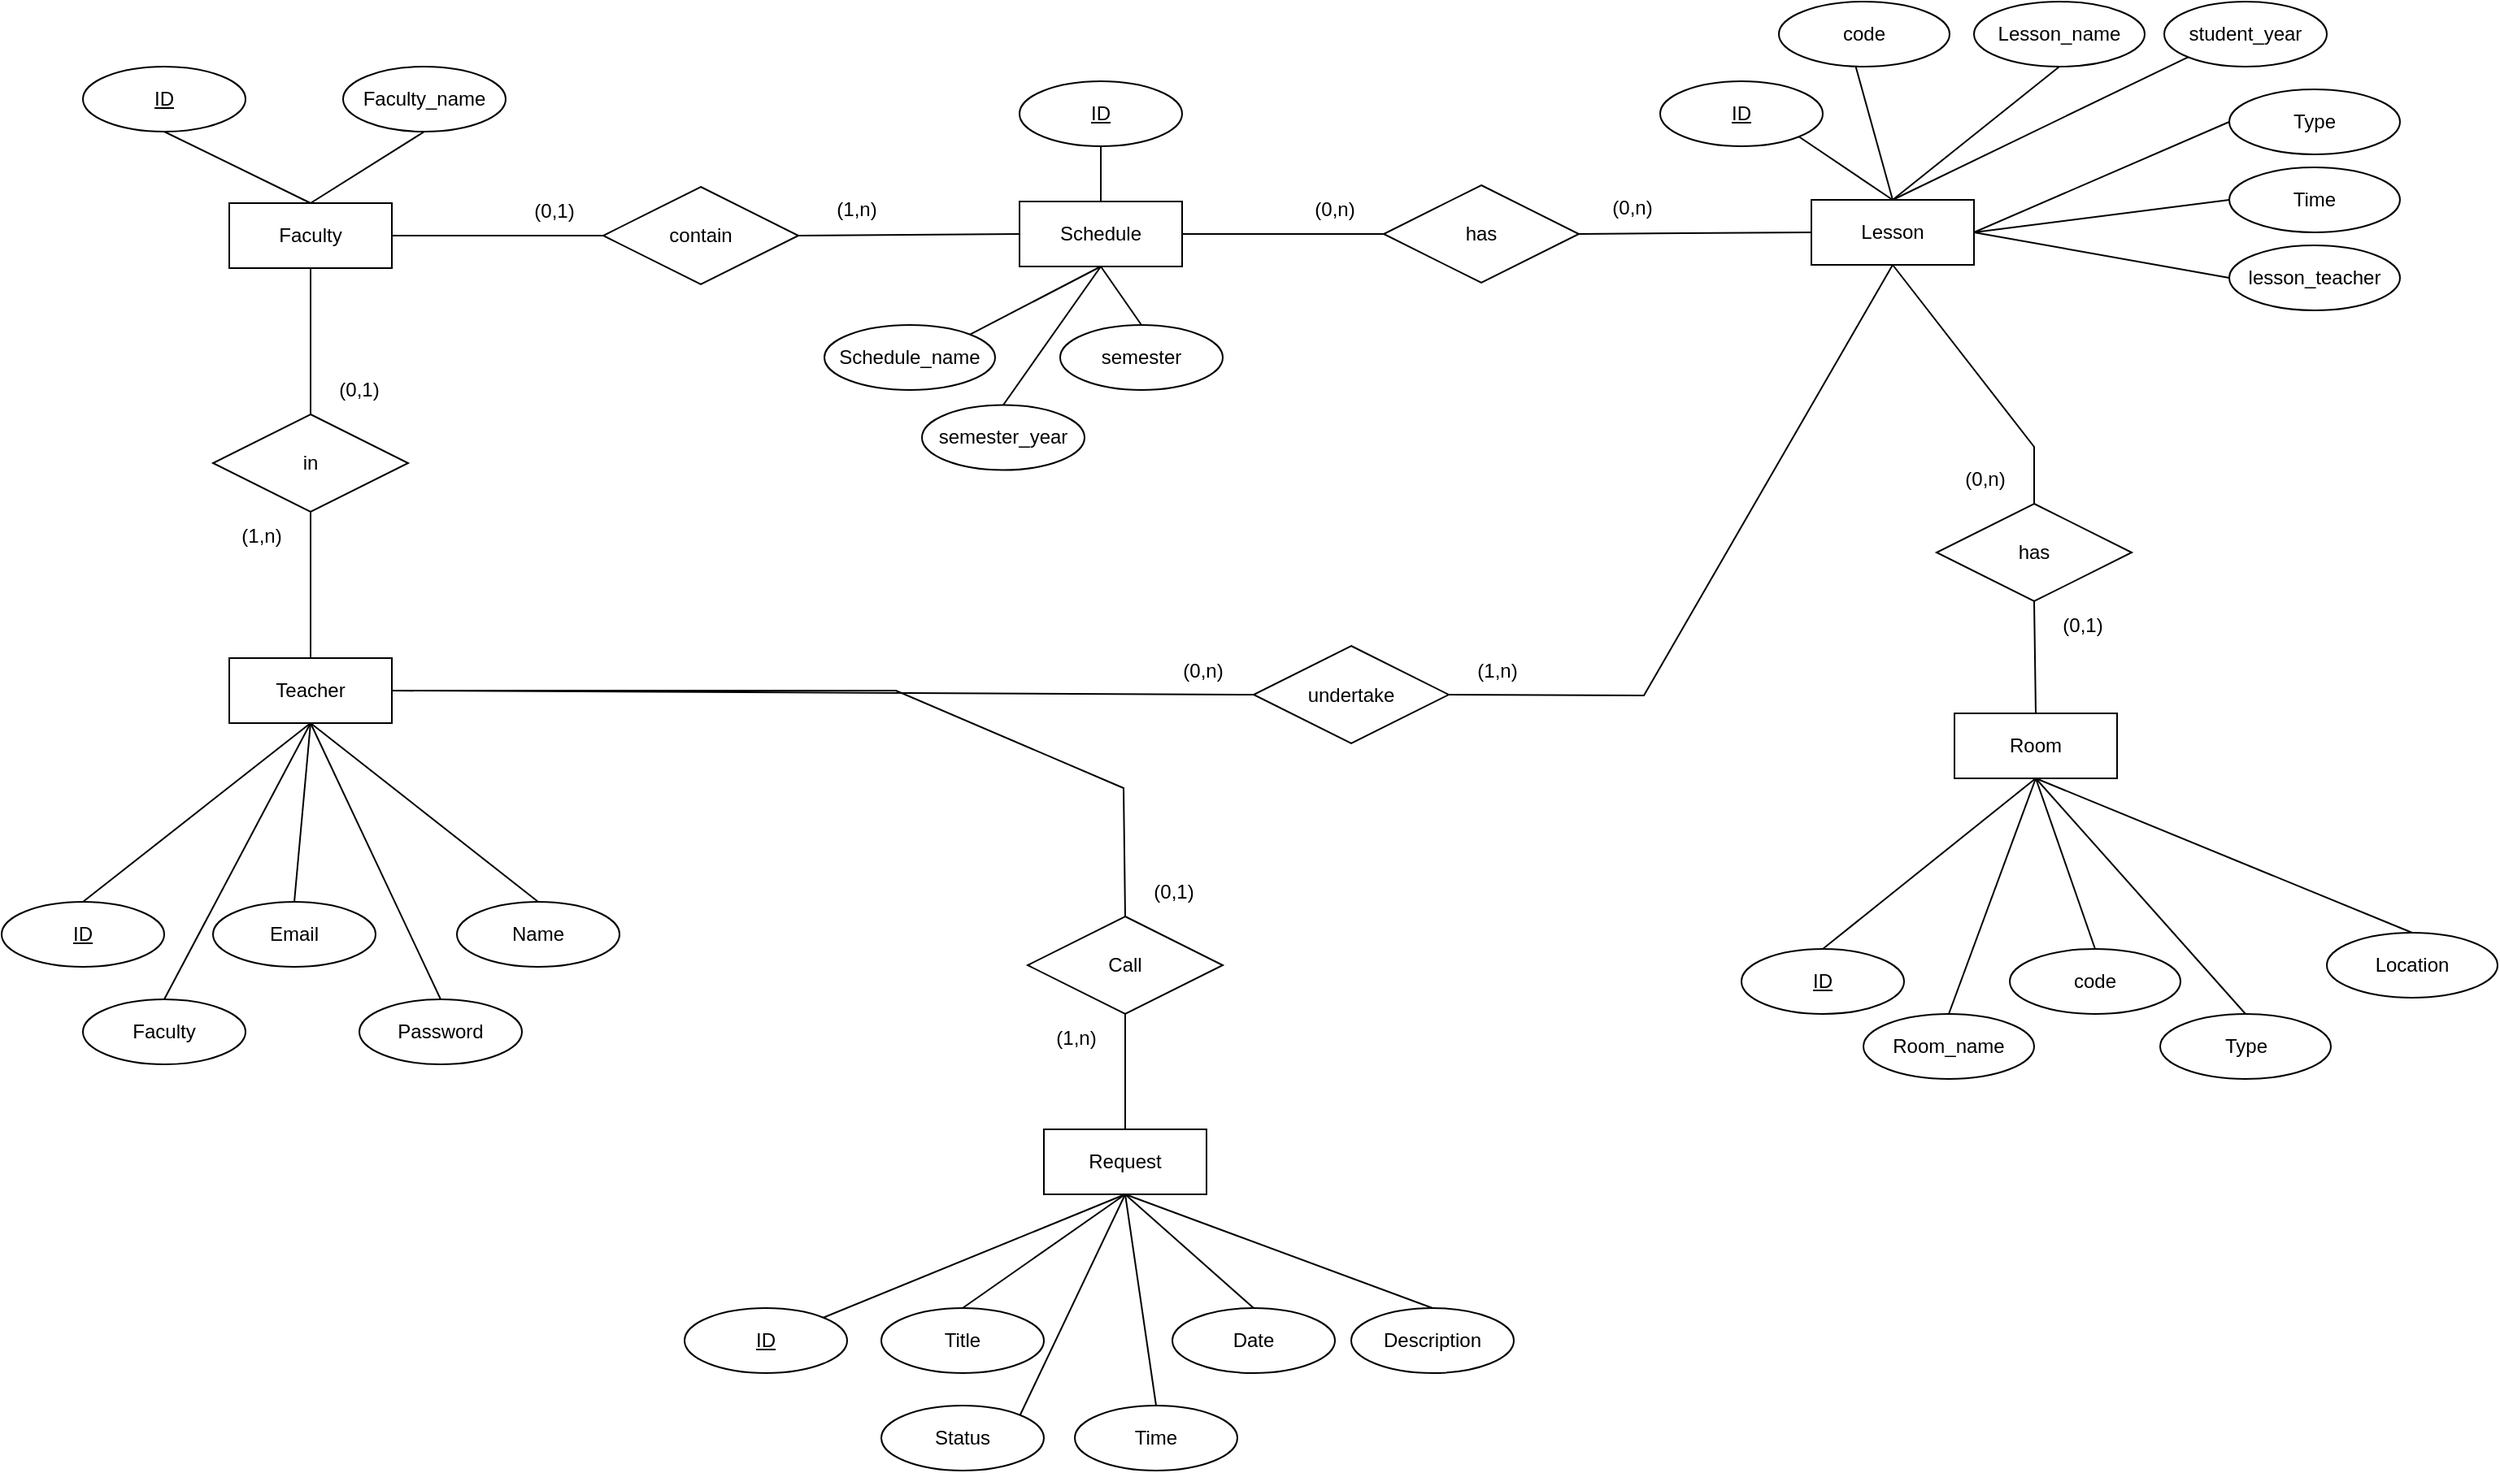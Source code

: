 <mxfile version="24.0.4" type="device">
  <diagram id="Ugs2vV4A1KuJ4jjXR2ai" name="database">
    <mxGraphModel dx="1294" dy="576" grid="1" gridSize="10" guides="1" tooltips="1" connect="1" arrows="1" fold="1" page="1" pageScale="1" pageWidth="1169" pageHeight="827" math="0" shadow="0">
      <root>
        <mxCell id="0" />
        <mxCell id="1" parent="0" />
        <mxCell id="J57o424mAd_ZCcqMx-QD-1" value="Teacher" style="whiteSpace=wrap;html=1;align=center;" parent="1" vertex="1">
          <mxGeometry x="540" y="724" width="100" height="40" as="geometry" />
        </mxCell>
        <mxCell id="J57o424mAd_ZCcqMx-QD-2" value="Faculty" style="whiteSpace=wrap;html=1;align=center;" parent="1" vertex="1">
          <mxGeometry x="540" y="444" width="100" height="40" as="geometry" />
        </mxCell>
        <mxCell id="J57o424mAd_ZCcqMx-QD-3" value="Schedule" style="whiteSpace=wrap;html=1;align=center;" parent="1" vertex="1">
          <mxGeometry x="1026" y="443" width="100" height="40" as="geometry" />
        </mxCell>
        <mxCell id="J57o424mAd_ZCcqMx-QD-4" value="Lesson" style="whiteSpace=wrap;html=1;align=center;" parent="1" vertex="1">
          <mxGeometry x="1513" y="442" width="100" height="40" as="geometry" />
        </mxCell>
        <mxCell id="J57o424mAd_ZCcqMx-QD-5" value="Room" style="whiteSpace=wrap;html=1;align=center;" parent="1" vertex="1">
          <mxGeometry x="1601" y="758" width="100" height="40" as="geometry" />
        </mxCell>
        <mxCell id="J57o424mAd_ZCcqMx-QD-7" value="Request" style="whiteSpace=wrap;html=1;align=center;" parent="1" vertex="1">
          <mxGeometry x="1041" y="1014" width="100" height="40" as="geometry" />
        </mxCell>
        <mxCell id="J57o424mAd_ZCcqMx-QD-9" value="Call" style="shape=rhombus;perimeter=rhombusPerimeter;whiteSpace=wrap;html=1;align=center;" parent="1" vertex="1">
          <mxGeometry x="1031" y="883" width="120" height="60" as="geometry" />
        </mxCell>
        <mxCell id="J57o424mAd_ZCcqMx-QD-13" value="" style="endArrow=none;html=1;rounded=0;exitX=1;exitY=0.5;exitDx=0;exitDy=0;entryX=0.5;entryY=0;entryDx=0;entryDy=0;" parent="1" source="J57o424mAd_ZCcqMx-QD-1" target="J57o424mAd_ZCcqMx-QD-9" edge="1">
          <mxGeometry width="50" height="50" relative="1" as="geometry">
            <mxPoint x="770" y="1054" as="sourcePoint" />
            <mxPoint x="820" y="1004" as="targetPoint" />
            <Array as="points">
              <mxPoint x="950" y="744" />
              <mxPoint x="1090" y="804" />
            </Array>
          </mxGeometry>
        </mxCell>
        <mxCell id="J57o424mAd_ZCcqMx-QD-14" value="" style="endArrow=none;html=1;rounded=0;exitX=0.5;exitY=1;exitDx=0;exitDy=0;entryX=0.5;entryY=0;entryDx=0;entryDy=0;" parent="1" source="J57o424mAd_ZCcqMx-QD-9" target="J57o424mAd_ZCcqMx-QD-7" edge="1">
          <mxGeometry width="50" height="50" relative="1" as="geometry">
            <mxPoint x="810" y="1084" as="sourcePoint" />
            <mxPoint x="930" y="1084" as="targetPoint" />
          </mxGeometry>
        </mxCell>
        <mxCell id="J57o424mAd_ZCcqMx-QD-15" value="" style="endArrow=none;html=1;rounded=0;exitX=1;exitY=0.5;exitDx=0;exitDy=0;entryX=0;entryY=0.5;entryDx=0;entryDy=0;" parent="1" source="J57o424mAd_ZCcqMx-QD-2" target="J57o424mAd_ZCcqMx-QD-16" edge="1">
          <mxGeometry width="50" height="50" relative="1" as="geometry">
            <mxPoint x="660" y="638" as="sourcePoint" />
            <mxPoint x="780" y="638" as="targetPoint" />
          </mxGeometry>
        </mxCell>
        <mxCell id="J57o424mAd_ZCcqMx-QD-16" value="contain" style="shape=rhombus;perimeter=rhombusPerimeter;whiteSpace=wrap;html=1;align=center;" parent="1" vertex="1">
          <mxGeometry x="770" y="434" width="120" height="60" as="geometry" />
        </mxCell>
        <mxCell id="J57o424mAd_ZCcqMx-QD-17" value="has" style="shape=rhombus;perimeter=rhombusPerimeter;whiteSpace=wrap;html=1;align=center;" parent="1" vertex="1">
          <mxGeometry x="1590" y="629" width="120" height="60" as="geometry" />
        </mxCell>
        <mxCell id="J57o424mAd_ZCcqMx-QD-19" value="has" style="shape=rhombus;perimeter=rhombusPerimeter;whiteSpace=wrap;html=1;align=center;" parent="1" vertex="1">
          <mxGeometry x="1250" y="433" width="120" height="60" as="geometry" />
        </mxCell>
        <mxCell id="J57o424mAd_ZCcqMx-QD-20" value="undertake" style="shape=rhombus;perimeter=rhombusPerimeter;whiteSpace=wrap;html=1;align=center;" parent="1" vertex="1">
          <mxGeometry x="1170" y="716.5" width="120" height="60" as="geometry" />
        </mxCell>
        <mxCell id="J57o424mAd_ZCcqMx-QD-21" value="" style="endArrow=none;html=1;rounded=0;exitX=0;exitY=0.5;exitDx=0;exitDy=0;entryX=1;entryY=0.5;entryDx=0;entryDy=0;" parent="1" source="J57o424mAd_ZCcqMx-QD-3" target="J57o424mAd_ZCcqMx-QD-16" edge="1">
          <mxGeometry width="50" height="50" relative="1" as="geometry">
            <mxPoint x="640" y="878" as="sourcePoint" />
            <mxPoint x="770" y="878" as="targetPoint" />
          </mxGeometry>
        </mxCell>
        <mxCell id="J57o424mAd_ZCcqMx-QD-22" value="" style="endArrow=none;html=1;rounded=0;exitX=1;exitY=0.5;exitDx=0;exitDy=0;entryX=0.5;entryY=1;entryDx=0;entryDy=0;" parent="1" source="J57o424mAd_ZCcqMx-QD-20" target="J57o424mAd_ZCcqMx-QD-4" edge="1">
          <mxGeometry width="50" height="50" relative="1" as="geometry">
            <mxPoint x="1450" y="780.25" as="sourcePoint" />
            <mxPoint x="1650" y="730.25" as="targetPoint" />
            <Array as="points">
              <mxPoint x="1410" y="747" />
            </Array>
          </mxGeometry>
        </mxCell>
        <mxCell id="J57o424mAd_ZCcqMx-QD-24" value="" style="endArrow=none;html=1;rounded=0;exitX=0;exitY=0.5;exitDx=0;exitDy=0;entryX=1;entryY=0.5;entryDx=0;entryDy=0;" parent="1" source="J57o424mAd_ZCcqMx-QD-19" target="J57o424mAd_ZCcqMx-QD-3" edge="1">
          <mxGeometry width="50" height="50" relative="1" as="geometry">
            <mxPoint x="1549" y="614" as="sourcePoint" />
            <mxPoint x="1340" y="614" as="targetPoint" />
          </mxGeometry>
        </mxCell>
        <mxCell id="J57o424mAd_ZCcqMx-QD-25" value="" style="endArrow=none;html=1;rounded=0;exitX=0.5;exitY=0;exitDx=0;exitDy=0;entryX=0.5;entryY=1;entryDx=0;entryDy=0;" parent="1" source="J57o424mAd_ZCcqMx-QD-17" target="J57o424mAd_ZCcqMx-QD-4" edge="1">
          <mxGeometry width="50" height="50" relative="1" as="geometry">
            <mxPoint x="1610" y="819.75" as="sourcePoint" />
            <mxPoint x="1620" y="969.75" as="targetPoint" />
            <Array as="points">
              <mxPoint x="1650" y="594" />
            </Array>
          </mxGeometry>
        </mxCell>
        <mxCell id="J57o424mAd_ZCcqMx-QD-27" value="" style="endArrow=none;html=1;rounded=0;entryX=1;entryY=0.5;entryDx=0;entryDy=0;exitX=0;exitY=0.5;exitDx=0;exitDy=0;" parent="1" source="J57o424mAd_ZCcqMx-QD-4" target="J57o424mAd_ZCcqMx-QD-19" edge="1">
          <mxGeometry width="50" height="50" relative="1" as="geometry">
            <mxPoint x="1530" y="878" as="sourcePoint" />
            <mxPoint x="1090" y="878" as="targetPoint" />
          </mxGeometry>
        </mxCell>
        <mxCell id="J57o424mAd_ZCcqMx-QD-28" value="" style="endArrow=none;html=1;rounded=0;entryX=0.5;entryY=1;entryDx=0;entryDy=0;exitX=0.5;exitY=0;exitDx=0;exitDy=0;" parent="1" source="J57o424mAd_ZCcqMx-QD-5" target="J57o424mAd_ZCcqMx-QD-17" edge="1">
          <mxGeometry width="50" height="50" relative="1" as="geometry">
            <mxPoint x="2140" y="775" as="sourcePoint" />
            <mxPoint x="1940" y="765" as="targetPoint" />
          </mxGeometry>
        </mxCell>
        <mxCell id="J57o424mAd_ZCcqMx-QD-29" value="(0,1)" style="text;html=1;align=center;verticalAlign=middle;whiteSpace=wrap;rounded=0;" parent="1" vertex="1">
          <mxGeometry x="1091" y="853" width="60" height="30" as="geometry" />
        </mxCell>
        <mxCell id="J57o424mAd_ZCcqMx-QD-30" value="(1,n)" style="text;html=1;align=center;verticalAlign=middle;whiteSpace=wrap;rounded=0;" parent="1" vertex="1">
          <mxGeometry x="1031" y="943" width="60" height="30" as="geometry" />
        </mxCell>
        <mxCell id="J57o424mAd_ZCcqMx-QD-31" value="(0,1)" style="text;html=1;align=center;verticalAlign=middle;whiteSpace=wrap;rounded=0;" parent="1" vertex="1">
          <mxGeometry x="710" y="434" width="60" height="30" as="geometry" />
        </mxCell>
        <mxCell id="J57o424mAd_ZCcqMx-QD-32" value="(1,n)" style="text;html=1;align=center;verticalAlign=middle;whiteSpace=wrap;rounded=0;" parent="1" vertex="1">
          <mxGeometry x="896" y="433" width="60" height="30" as="geometry" />
        </mxCell>
        <mxCell id="J57o424mAd_ZCcqMx-QD-36" value="(0,n)" style="text;html=1;align=center;verticalAlign=middle;whiteSpace=wrap;rounded=0;" parent="1" vertex="1">
          <mxGeometry x="1109" y="716.5" width="60" height="30" as="geometry" />
        </mxCell>
        <mxCell id="J57o424mAd_ZCcqMx-QD-37" value="(1,n)" style="text;html=1;align=center;verticalAlign=middle;whiteSpace=wrap;rounded=0;" parent="1" vertex="1">
          <mxGeometry x="1290" y="716.5" width="60" height="30" as="geometry" />
        </mxCell>
        <mxCell id="J57o424mAd_ZCcqMx-QD-38" value="(0,n)" style="text;html=1;align=center;verticalAlign=middle;whiteSpace=wrap;rounded=0;" parent="1" vertex="1">
          <mxGeometry x="1190" y="433" width="60" height="30" as="geometry" />
        </mxCell>
        <mxCell id="J57o424mAd_ZCcqMx-QD-39" value="(0,n)" style="text;html=1;align=center;verticalAlign=middle;whiteSpace=wrap;rounded=0;" parent="1" vertex="1">
          <mxGeometry x="1590" y="599" width="60" height="30" as="geometry" />
        </mxCell>
        <mxCell id="J57o424mAd_ZCcqMx-QD-40" value="(0,n)" style="text;html=1;align=center;verticalAlign=middle;whiteSpace=wrap;rounded=0;" parent="1" vertex="1">
          <mxGeometry x="1373" y="432" width="60" height="30" as="geometry" />
        </mxCell>
        <mxCell id="J57o424mAd_ZCcqMx-QD-41" value="(0,1)" style="text;html=1;align=center;verticalAlign=middle;whiteSpace=wrap;rounded=0;" parent="1" vertex="1">
          <mxGeometry x="1650" y="689" width="60" height="30" as="geometry" />
        </mxCell>
        <mxCell id="J57o424mAd_ZCcqMx-QD-42" value="ID" style="ellipse;whiteSpace=wrap;html=1;align=center;fontStyle=4;" parent="1" vertex="1">
          <mxGeometry x="400" y="874" width="100" height="40" as="geometry" />
        </mxCell>
        <mxCell id="J57o424mAd_ZCcqMx-QD-43" value="Email" style="ellipse;whiteSpace=wrap;html=1;align=center;" parent="1" vertex="1">
          <mxGeometry x="530" y="874" width="100" height="40" as="geometry" />
        </mxCell>
        <mxCell id="J57o424mAd_ZCcqMx-QD-44" value="Name" style="ellipse;whiteSpace=wrap;html=1;align=center;" parent="1" vertex="1">
          <mxGeometry x="680" y="874" width="100" height="40" as="geometry" />
        </mxCell>
        <mxCell id="J57o424mAd_ZCcqMx-QD-45" value="Password" style="ellipse;whiteSpace=wrap;html=1;align=center;" parent="1" vertex="1">
          <mxGeometry x="620" y="934" width="100" height="40" as="geometry" />
        </mxCell>
        <mxCell id="J57o424mAd_ZCcqMx-QD-46" value="Faculty" style="ellipse;whiteSpace=wrap;html=1;align=center;" parent="1" vertex="1">
          <mxGeometry x="450" y="934" width="100" height="40" as="geometry" />
        </mxCell>
        <mxCell id="J57o424mAd_ZCcqMx-QD-48" value="" style="endArrow=none;html=1;rounded=0;exitX=0.5;exitY=1;exitDx=0;exitDy=0;entryX=0.5;entryY=0;entryDx=0;entryDy=0;" parent="1" source="J57o424mAd_ZCcqMx-QD-1" target="J57o424mAd_ZCcqMx-QD-44" edge="1">
          <mxGeometry width="50" height="50" relative="1" as="geometry">
            <mxPoint x="480" y="1034" as="sourcePoint" />
            <mxPoint x="610" y="1034" as="targetPoint" />
          </mxGeometry>
        </mxCell>
        <mxCell id="J57o424mAd_ZCcqMx-QD-49" value="" style="endArrow=none;html=1;rounded=0;exitX=0.5;exitY=0;exitDx=0;exitDy=0;entryX=0.5;entryY=1;entryDx=0;entryDy=0;" parent="1" source="J57o424mAd_ZCcqMx-QD-43" target="J57o424mAd_ZCcqMx-QD-1" edge="1">
          <mxGeometry width="50" height="50" relative="1" as="geometry">
            <mxPoint x="430" y="1054" as="sourcePoint" />
            <mxPoint x="510" y="1094" as="targetPoint" />
          </mxGeometry>
        </mxCell>
        <mxCell id="J57o424mAd_ZCcqMx-QD-50" value="" style="endArrow=none;html=1;rounded=0;exitX=0.5;exitY=0;exitDx=0;exitDy=0;entryX=0.5;entryY=1;entryDx=0;entryDy=0;" parent="1" source="J57o424mAd_ZCcqMx-QD-46" target="J57o424mAd_ZCcqMx-QD-1" edge="1">
          <mxGeometry width="50" height="50" relative="1" as="geometry">
            <mxPoint x="440" y="1064" as="sourcePoint" />
            <mxPoint x="520" y="1104" as="targetPoint" />
          </mxGeometry>
        </mxCell>
        <mxCell id="J57o424mAd_ZCcqMx-QD-51" value="" style="endArrow=none;html=1;rounded=0;exitX=0.5;exitY=0;exitDx=0;exitDy=0;entryX=0.5;entryY=1;entryDx=0;entryDy=0;" parent="1" source="J57o424mAd_ZCcqMx-QD-42" target="J57o424mAd_ZCcqMx-QD-1" edge="1">
          <mxGeometry width="50" height="50" relative="1" as="geometry">
            <mxPoint x="450" y="1074" as="sourcePoint" />
            <mxPoint x="420" y="1044" as="targetPoint" />
          </mxGeometry>
        </mxCell>
        <mxCell id="J57o424mAd_ZCcqMx-QD-52" value="" style="endArrow=none;html=1;rounded=0;entryX=0.5;entryY=0;entryDx=0;entryDy=0;exitX=0.5;exitY=1;exitDx=0;exitDy=0;" parent="1" source="J57o424mAd_ZCcqMx-QD-1" target="J57o424mAd_ZCcqMx-QD-45" edge="1">
          <mxGeometry width="50" height="50" relative="1" as="geometry">
            <mxPoint x="420" y="1064" as="sourcePoint" />
            <mxPoint x="540" y="1124" as="targetPoint" />
          </mxGeometry>
        </mxCell>
        <mxCell id="J57o424mAd_ZCcqMx-QD-53" value="ID" style="ellipse;whiteSpace=wrap;html=1;align=center;fontStyle=4;" parent="1" vertex="1">
          <mxGeometry x="820" y="1124" width="100" height="40" as="geometry" />
        </mxCell>
        <mxCell id="J57o424mAd_ZCcqMx-QD-56" value="Description" style="ellipse;whiteSpace=wrap;html=1;align=center;" parent="1" vertex="1">
          <mxGeometry x="1230" y="1124" width="100" height="40" as="geometry" />
        </mxCell>
        <mxCell id="J57o424mAd_ZCcqMx-QD-57" value="Status" style="ellipse;whiteSpace=wrap;html=1;align=center;" parent="1" vertex="1">
          <mxGeometry x="941" y="1184" width="100" height="40" as="geometry" />
        </mxCell>
        <mxCell id="J57o424mAd_ZCcqMx-QD-58" value="Date" style="ellipse;whiteSpace=wrap;html=1;align=center;" parent="1" vertex="1">
          <mxGeometry x="1120" y="1124" width="100" height="40" as="geometry" />
        </mxCell>
        <mxCell id="J57o424mAd_ZCcqMx-QD-59" value="Time" style="ellipse;whiteSpace=wrap;html=1;align=center;" parent="1" vertex="1">
          <mxGeometry x="1060" y="1184" width="100" height="40" as="geometry" />
        </mxCell>
        <mxCell id="J57o424mAd_ZCcqMx-QD-60" value="" style="endArrow=none;html=1;rounded=0;exitX=0.5;exitY=1;exitDx=0;exitDy=0;entryX=1;entryY=0;entryDx=0;entryDy=0;" parent="1" source="J57o424mAd_ZCcqMx-QD-7" target="J57o424mAd_ZCcqMx-QD-53" edge="1">
          <mxGeometry width="50" height="50" relative="1" as="geometry">
            <mxPoint x="1350" y="1334" as="sourcePoint" />
            <mxPoint x="1430" y="1294" as="targetPoint" />
          </mxGeometry>
        </mxCell>
        <mxCell id="J57o424mAd_ZCcqMx-QD-61" value="" style="endArrow=none;html=1;rounded=0;exitX=0.5;exitY=1;exitDx=0;exitDy=0;entryX=0.5;entryY=0;entryDx=0;entryDy=0;" parent="1" source="J57o424mAd_ZCcqMx-QD-7" target="J57o424mAd_ZCcqMx-QD-59" edge="1">
          <mxGeometry width="50" height="50" relative="1" as="geometry">
            <mxPoint x="1170" y="1314" as="sourcePoint" />
            <mxPoint x="1240" y="1214" as="targetPoint" />
          </mxGeometry>
        </mxCell>
        <mxCell id="J57o424mAd_ZCcqMx-QD-62" value="" style="endArrow=none;html=1;rounded=0;exitX=0.5;exitY=1;exitDx=0;exitDy=0;entryX=1;entryY=0;entryDx=0;entryDy=0;" parent="1" source="J57o424mAd_ZCcqMx-QD-7" target="J57o424mAd_ZCcqMx-QD-57" edge="1">
          <mxGeometry width="50" height="50" relative="1" as="geometry">
            <mxPoint x="1180" y="1324" as="sourcePoint" />
            <mxPoint x="1250" y="1224" as="targetPoint" />
          </mxGeometry>
        </mxCell>
        <mxCell id="J57o424mAd_ZCcqMx-QD-63" value="" style="endArrow=none;html=1;rounded=0;exitX=0.5;exitY=1;exitDx=0;exitDy=0;entryX=0.5;entryY=0;entryDx=0;entryDy=0;" parent="1" source="J57o424mAd_ZCcqMx-QD-7" target="J57o424mAd_ZCcqMx-QD-56" edge="1">
          <mxGeometry width="50" height="50" relative="1" as="geometry">
            <mxPoint x="1190" y="1334" as="sourcePoint" />
            <mxPoint x="1260" y="1234" as="targetPoint" />
          </mxGeometry>
        </mxCell>
        <mxCell id="J57o424mAd_ZCcqMx-QD-64" value="" style="endArrow=none;html=1;rounded=0;exitX=0.5;exitY=1;exitDx=0;exitDy=0;entryX=0.5;entryY=0;entryDx=0;entryDy=0;" parent="1" source="J57o424mAd_ZCcqMx-QD-7" target="J57o424mAd_ZCcqMx-QD-58" edge="1">
          <mxGeometry width="50" height="50" relative="1" as="geometry">
            <mxPoint x="1170" y="1314" as="sourcePoint" />
            <mxPoint x="1250" y="1314" as="targetPoint" />
          </mxGeometry>
        </mxCell>
        <mxCell id="J57o424mAd_ZCcqMx-QD-65" value="ID" style="ellipse;whiteSpace=wrap;html=1;align=center;fontStyle=4;" parent="1" vertex="1">
          <mxGeometry x="450" y="360" width="100" height="40" as="geometry" />
        </mxCell>
        <mxCell id="J57o424mAd_ZCcqMx-QD-66" value="Faculty_name" style="ellipse;whiteSpace=wrap;html=1;align=center;" parent="1" vertex="1">
          <mxGeometry x="610" y="360" width="100" height="40" as="geometry" />
        </mxCell>
        <mxCell id="J57o424mAd_ZCcqMx-QD-67" value="Title" style="ellipse;whiteSpace=wrap;html=1;align=center;" parent="1" vertex="1">
          <mxGeometry x="941" y="1124" width="100" height="40" as="geometry" />
        </mxCell>
        <mxCell id="J57o424mAd_ZCcqMx-QD-68" value="" style="endArrow=none;html=1;rounded=0;exitX=0.5;exitY=1;exitDx=0;exitDy=0;entryX=0.5;entryY=0;entryDx=0;entryDy=0;" parent="1" source="J57o424mAd_ZCcqMx-QD-7" target="J57o424mAd_ZCcqMx-QD-67" edge="1">
          <mxGeometry width="50" height="50" relative="1" as="geometry">
            <mxPoint x="1170" y="1314" as="sourcePoint" />
            <mxPoint x="1170" y="1174" as="targetPoint" />
          </mxGeometry>
        </mxCell>
        <mxCell id="J57o424mAd_ZCcqMx-QD-69" value="" style="endArrow=none;html=1;rounded=0;entryX=0.5;entryY=1;entryDx=0;entryDy=0;exitX=0.5;exitY=0;exitDx=0;exitDy=0;" parent="1" source="J57o424mAd_ZCcqMx-QD-2" target="J57o424mAd_ZCcqMx-QD-65" edge="1">
          <mxGeometry width="50" height="50" relative="1" as="geometry">
            <mxPoint x="780" y="460" as="sourcePoint" />
            <mxPoint x="830" y="410" as="targetPoint" />
          </mxGeometry>
        </mxCell>
        <mxCell id="J57o424mAd_ZCcqMx-QD-70" value="" style="endArrow=none;html=1;rounded=0;entryX=0.5;entryY=1;entryDx=0;entryDy=0;exitX=0.5;exitY=0;exitDx=0;exitDy=0;" parent="1" source="J57o424mAd_ZCcqMx-QD-2" target="J57o424mAd_ZCcqMx-QD-66" edge="1">
          <mxGeometry width="50" height="50" relative="1" as="geometry">
            <mxPoint x="600" y="454" as="sourcePoint" />
            <mxPoint x="510" y="420" as="targetPoint" />
          </mxGeometry>
        </mxCell>
        <mxCell id="J57o424mAd_ZCcqMx-QD-71" value="ID" style="ellipse;whiteSpace=wrap;html=1;align=center;fontStyle=4;" parent="1" vertex="1">
          <mxGeometry x="1026" y="369" width="100" height="40" as="geometry" />
        </mxCell>
        <mxCell id="J57o424mAd_ZCcqMx-QD-72" value="Schedule_name" style="ellipse;whiteSpace=wrap;html=1;align=center;" parent="1" vertex="1">
          <mxGeometry x="906" y="519" width="105" height="40" as="geometry" />
        </mxCell>
        <mxCell id="J57o424mAd_ZCcqMx-QD-73" value="semester" style="ellipse;whiteSpace=wrap;html=1;align=center;" parent="1" vertex="1">
          <mxGeometry x="1051" y="519" width="100" height="40" as="geometry" />
        </mxCell>
        <mxCell id="J57o424mAd_ZCcqMx-QD-74" value="semester_year" style="ellipse;whiteSpace=wrap;html=1;align=center;" parent="1" vertex="1">
          <mxGeometry x="966" y="568.25" width="100" height="40" as="geometry" />
        </mxCell>
        <mxCell id="J57o424mAd_ZCcqMx-QD-76" value="" style="endArrow=none;html=1;rounded=0;entryX=0.5;entryY=1;entryDx=0;entryDy=0;exitX=0.5;exitY=0;exitDx=0;exitDy=0;" parent="1" source="J57o424mAd_ZCcqMx-QD-3" target="J57o424mAd_ZCcqMx-QD-71" edge="1">
          <mxGeometry width="50" height="50" relative="1" as="geometry">
            <mxPoint x="606" y="453" as="sourcePoint" />
            <mxPoint x="676" y="409" as="targetPoint" />
          </mxGeometry>
        </mxCell>
        <mxCell id="J57o424mAd_ZCcqMx-QD-77" value="" style="endArrow=none;html=1;rounded=0;entryX=1;entryY=0;entryDx=0;entryDy=0;exitX=0.5;exitY=1;exitDx=0;exitDy=0;" parent="1" source="J57o424mAd_ZCcqMx-QD-3" target="J57o424mAd_ZCcqMx-QD-72" edge="1">
          <mxGeometry width="50" height="50" relative="1" as="geometry">
            <mxPoint x="1086" y="453" as="sourcePoint" />
            <mxPoint x="1006" y="409" as="targetPoint" />
          </mxGeometry>
        </mxCell>
        <mxCell id="J57o424mAd_ZCcqMx-QD-78" value="" style="endArrow=none;html=1;rounded=0;entryX=0.5;entryY=0;entryDx=0;entryDy=0;exitX=0.5;exitY=1;exitDx=0;exitDy=0;" parent="1" source="J57o424mAd_ZCcqMx-QD-3" target="J57o424mAd_ZCcqMx-QD-74" edge="1">
          <mxGeometry width="50" height="50" relative="1" as="geometry">
            <mxPoint x="1086" y="453" as="sourcePoint" />
            <mxPoint x="1006" y="409" as="targetPoint" />
          </mxGeometry>
        </mxCell>
        <mxCell id="J57o424mAd_ZCcqMx-QD-79" value="" style="endArrow=none;html=1;rounded=0;entryX=0.5;entryY=0;entryDx=0;entryDy=0;exitX=0.5;exitY=1;exitDx=0;exitDy=0;" parent="1" source="J57o424mAd_ZCcqMx-QD-3" target="J57o424mAd_ZCcqMx-QD-73" edge="1">
          <mxGeometry width="50" height="50" relative="1" as="geometry">
            <mxPoint x="1096" y="463" as="sourcePoint" />
            <mxPoint x="1016" y="419" as="targetPoint" />
          </mxGeometry>
        </mxCell>
        <mxCell id="J57o424mAd_ZCcqMx-QD-81" value="ID" style="ellipse;whiteSpace=wrap;html=1;align=center;fontStyle=4;" parent="1" vertex="1">
          <mxGeometry x="1420" y="369" width="100" height="40" as="geometry" />
        </mxCell>
        <mxCell id="J57o424mAd_ZCcqMx-QD-82" value="code" style="ellipse;whiteSpace=wrap;html=1;align=center;" parent="1" vertex="1">
          <mxGeometry x="1493" y="320" width="105" height="40" as="geometry" />
        </mxCell>
        <mxCell id="J57o424mAd_ZCcqMx-QD-83" value="Lesson_name" style="ellipse;whiteSpace=wrap;html=1;align=center;" parent="1" vertex="1">
          <mxGeometry x="1613" y="320" width="105" height="40" as="geometry" />
        </mxCell>
        <mxCell id="J57o424mAd_ZCcqMx-QD-85" value="Type" style="ellipse;whiteSpace=wrap;html=1;align=center;" parent="1" vertex="1">
          <mxGeometry x="1770" y="374" width="105" height="40" as="geometry" />
        </mxCell>
        <mxCell id="J57o424mAd_ZCcqMx-QD-86" value="Time" style="ellipse;whiteSpace=wrap;html=1;align=center;" parent="1" vertex="1">
          <mxGeometry x="1770" y="422" width="105" height="40" as="geometry" />
        </mxCell>
        <mxCell id="J57o424mAd_ZCcqMx-QD-87" value="student_year" style="ellipse;whiteSpace=wrap;html=1;align=center;" parent="1" vertex="1">
          <mxGeometry x="1730" y="320" width="100" height="40" as="geometry" />
        </mxCell>
        <mxCell id="J57o424mAd_ZCcqMx-QD-88" value="" style="endArrow=none;html=1;rounded=0;exitX=1;exitY=1;exitDx=0;exitDy=0;entryX=0.5;entryY=0;entryDx=0;entryDy=0;" parent="1" source="J57o424mAd_ZCcqMx-QD-81" target="J57o424mAd_ZCcqMx-QD-4" edge="1">
          <mxGeometry width="50" height="50" relative="1" as="geometry">
            <mxPoint x="1863" y="368" as="sourcePoint" />
            <mxPoint x="1623" y="472" as="targetPoint" />
            <Array as="points" />
          </mxGeometry>
        </mxCell>
        <mxCell id="J57o424mAd_ZCcqMx-QD-89" value="" style="endArrow=none;html=1;rounded=0;exitX=0.451;exitY=1.005;exitDx=0;exitDy=0;entryX=0.5;entryY=0;entryDx=0;entryDy=0;exitPerimeter=0;" parent="1" source="J57o424mAd_ZCcqMx-QD-82" target="J57o424mAd_ZCcqMx-QD-4" edge="1">
          <mxGeometry width="50" height="50" relative="1" as="geometry">
            <mxPoint x="1483" y="368" as="sourcePoint" />
            <mxPoint x="1573" y="452" as="targetPoint" />
            <Array as="points" />
          </mxGeometry>
        </mxCell>
        <mxCell id="J57o424mAd_ZCcqMx-QD-90" value="" style="endArrow=none;html=1;rounded=0;exitX=0.5;exitY=1;exitDx=0;exitDy=0;entryX=0.5;entryY=0;entryDx=0;entryDy=0;" parent="1" source="J57o424mAd_ZCcqMx-QD-83" target="J57o424mAd_ZCcqMx-QD-4" edge="1">
          <mxGeometry width="50" height="50" relative="1" as="geometry">
            <mxPoint x="1590" y="348" as="sourcePoint" />
            <mxPoint x="1573" y="452" as="targetPoint" />
            <Array as="points" />
          </mxGeometry>
        </mxCell>
        <mxCell id="J57o424mAd_ZCcqMx-QD-92" value="" style="endArrow=none;html=1;rounded=0;exitX=0;exitY=0.5;exitDx=0;exitDy=0;entryX=1;entryY=0.5;entryDx=0;entryDy=0;" parent="1" source="J57o424mAd_ZCcqMx-QD-86" target="J57o424mAd_ZCcqMx-QD-4" edge="1">
          <mxGeometry width="50" height="50" relative="1" as="geometry">
            <mxPoint x="1471" y="548" as="sourcePoint" />
            <mxPoint x="1573" y="492" as="targetPoint" />
            <Array as="points" />
          </mxGeometry>
        </mxCell>
        <mxCell id="J57o424mAd_ZCcqMx-QD-93" value="" style="endArrow=none;html=1;rounded=0;exitX=0;exitY=0.5;exitDx=0;exitDy=0;entryX=1;entryY=0.5;entryDx=0;entryDy=0;" parent="1" source="J57o424mAd_ZCcqMx-QD-85" target="J57o424mAd_ZCcqMx-QD-4" edge="1">
          <mxGeometry width="50" height="50" relative="1" as="geometry">
            <mxPoint x="1531" y="598" as="sourcePoint" />
            <mxPoint x="1573" y="492" as="targetPoint" />
            <Array as="points" />
          </mxGeometry>
        </mxCell>
        <mxCell id="J57o424mAd_ZCcqMx-QD-94" value="" style="endArrow=none;html=1;rounded=0;exitX=0;exitY=1;exitDx=0;exitDy=0;entryX=0.5;entryY=0;entryDx=0;entryDy=0;" parent="1" source="J57o424mAd_ZCcqMx-QD-87" target="J57o424mAd_ZCcqMx-QD-4" edge="1">
          <mxGeometry width="50" height="50" relative="1" as="geometry">
            <mxPoint x="1606" y="558" as="sourcePoint" />
            <mxPoint x="1573" y="492" as="targetPoint" />
            <Array as="points" />
          </mxGeometry>
        </mxCell>
        <mxCell id="J57o424mAd_ZCcqMx-QD-99" value="ID" style="ellipse;whiteSpace=wrap;html=1;align=center;fontStyle=4;" parent="1" vertex="1">
          <mxGeometry x="1470" y="903" width="100" height="40" as="geometry" />
        </mxCell>
        <mxCell id="J57o424mAd_ZCcqMx-QD-100" value="Type" style="ellipse;whiteSpace=wrap;html=1;align=center;" parent="1" vertex="1">
          <mxGeometry x="1727.5" y="943" width="105" height="40" as="geometry" />
        </mxCell>
        <mxCell id="J57o424mAd_ZCcqMx-QD-101" value="code" style="ellipse;whiteSpace=wrap;html=1;align=center;" parent="1" vertex="1">
          <mxGeometry x="1635" y="903" width="105" height="40" as="geometry" />
        </mxCell>
        <mxCell id="J57o424mAd_ZCcqMx-QD-102" value="Room_name" style="ellipse;whiteSpace=wrap;html=1;align=center;" parent="1" vertex="1">
          <mxGeometry x="1545" y="943" width="105" height="40" as="geometry" />
        </mxCell>
        <mxCell id="J57o424mAd_ZCcqMx-QD-103" value="" style="endArrow=none;html=1;rounded=0;entryX=0.5;entryY=0;entryDx=0;entryDy=0;exitX=0.5;exitY=1;exitDx=0;exitDy=0;" parent="1" source="J57o424mAd_ZCcqMx-QD-5" target="J57o424mAd_ZCcqMx-QD-99" edge="1">
          <mxGeometry width="50" height="50" relative="1" as="geometry">
            <mxPoint x="1608" y="788" as="sourcePoint" />
            <mxPoint x="1399" y="788" as="targetPoint" />
          </mxGeometry>
        </mxCell>
        <mxCell id="J57o424mAd_ZCcqMx-QD-104" value="" style="endArrow=none;html=1;rounded=0;entryX=0.5;entryY=0;entryDx=0;entryDy=0;exitX=0.5;exitY=1;exitDx=0;exitDy=0;" parent="1" source="J57o424mAd_ZCcqMx-QD-5" target="J57o424mAd_ZCcqMx-QD-102" edge="1">
          <mxGeometry width="50" height="50" relative="1" as="geometry">
            <mxPoint x="1670" y="843" as="sourcePoint" />
            <mxPoint x="1699" y="712" as="targetPoint" />
          </mxGeometry>
        </mxCell>
        <mxCell id="J57o424mAd_ZCcqMx-QD-105" value="" style="endArrow=none;html=1;rounded=0;entryX=0.5;entryY=0;entryDx=0;entryDy=0;exitX=0.5;exitY=1;exitDx=0;exitDy=0;" parent="1" source="J57o424mAd_ZCcqMx-QD-5" target="J57o424mAd_ZCcqMx-QD-101" edge="1">
          <mxGeometry width="50" height="50" relative="1" as="geometry">
            <mxPoint x="1708" y="788" as="sourcePoint" />
            <mxPoint x="1899" y="712" as="targetPoint" />
          </mxGeometry>
        </mxCell>
        <mxCell id="J57o424mAd_ZCcqMx-QD-106" value="" style="endArrow=none;html=1;rounded=0;entryX=0.5;entryY=0;entryDx=0;entryDy=0;exitX=0.5;exitY=1;exitDx=0;exitDy=0;" parent="1" source="J57o424mAd_ZCcqMx-QD-5" target="J57o424mAd_ZCcqMx-QD-100" edge="1">
          <mxGeometry width="50" height="50" relative="1" as="geometry">
            <mxPoint x="1708" y="788" as="sourcePoint" />
            <mxPoint x="1819" y="828" as="targetPoint" />
          </mxGeometry>
        </mxCell>
        <mxCell id="J57o424mAd_ZCcqMx-QD-107" value="in" style="shape=rhombus;perimeter=rhombusPerimeter;whiteSpace=wrap;html=1;align=center;" parent="1" vertex="1">
          <mxGeometry x="530" y="574" width="120" height="60" as="geometry" />
        </mxCell>
        <mxCell id="J57o424mAd_ZCcqMx-QD-108" value="" style="endArrow=none;html=1;rounded=0;exitX=0.5;exitY=0;exitDx=0;exitDy=0;entryX=0.5;entryY=1;entryDx=0;entryDy=0;" parent="1" source="J57o424mAd_ZCcqMx-QD-1" target="J57o424mAd_ZCcqMx-QD-107" edge="1">
          <mxGeometry width="50" height="50" relative="1" as="geometry">
            <mxPoint x="730" y="1034" as="sourcePoint" />
            <mxPoint x="860" y="1034" as="targetPoint" />
          </mxGeometry>
        </mxCell>
        <mxCell id="J57o424mAd_ZCcqMx-QD-109" value="" style="endArrow=none;html=1;rounded=0;exitX=0.5;exitY=0;exitDx=0;exitDy=0;entryX=0.5;entryY=1;entryDx=0;entryDy=0;" parent="1" source="J57o424mAd_ZCcqMx-QD-107" target="J57o424mAd_ZCcqMx-QD-2" edge="1">
          <mxGeometry width="50" height="50" relative="1" as="geometry">
            <mxPoint x="460" y="974" as="sourcePoint" />
            <mxPoint x="540" y="744" as="targetPoint" />
          </mxGeometry>
        </mxCell>
        <mxCell id="J57o424mAd_ZCcqMx-QD-110" value="" style="endArrow=none;html=1;rounded=0;entryX=0;entryY=0.5;entryDx=0;entryDy=0;exitX=1;exitY=0.5;exitDx=0;exitDy=0;" parent="1" source="J57o424mAd_ZCcqMx-QD-1" target="J57o424mAd_ZCcqMx-QD-20" edge="1">
          <mxGeometry width="50" height="50" relative="1" as="geometry">
            <mxPoint x="1000" y="664" as="sourcePoint" />
            <mxPoint x="1036" y="1091" as="targetPoint" />
            <Array as="points" />
          </mxGeometry>
        </mxCell>
        <mxCell id="J57o424mAd_ZCcqMx-QD-111" value="(0,1)" style="text;html=1;align=center;verticalAlign=middle;whiteSpace=wrap;rounded=0;" parent="1" vertex="1">
          <mxGeometry x="590" y="544" width="60" height="30" as="geometry" />
        </mxCell>
        <mxCell id="J57o424mAd_ZCcqMx-QD-112" value="(1,n)" style="text;html=1;align=center;verticalAlign=middle;whiteSpace=wrap;rounded=0;" parent="1" vertex="1">
          <mxGeometry x="530" y="634" width="60" height="30" as="geometry" />
        </mxCell>
        <mxCell id="9gqH7Kb756aKsZUOM_s8-2" value="Location" style="ellipse;whiteSpace=wrap;html=1;align=center;" parent="1" vertex="1">
          <mxGeometry x="1830" y="893" width="105" height="40" as="geometry" />
        </mxCell>
        <mxCell id="9gqH7Kb756aKsZUOM_s8-3" value="" style="endArrow=none;html=1;rounded=0;exitX=0.5;exitY=1;exitDx=0;exitDy=0;entryX=0.5;entryY=0;entryDx=0;entryDy=0;" parent="1" source="J57o424mAd_ZCcqMx-QD-5" target="9gqH7Kb756aKsZUOM_s8-2" edge="1">
          <mxGeometry width="50" height="50" relative="1" as="geometry">
            <mxPoint x="1661" y="808" as="sourcePoint" />
            <mxPoint x="1890" y="890" as="targetPoint" />
          </mxGeometry>
        </mxCell>
        <mxCell id="9gqH7Kb756aKsZUOM_s8-4" value="lesson_teacher" style="ellipse;whiteSpace=wrap;html=1;align=center;" parent="1" vertex="1">
          <mxGeometry x="1770" y="470" width="105" height="40" as="geometry" />
        </mxCell>
        <mxCell id="9gqH7Kb756aKsZUOM_s8-5" value="" style="endArrow=none;html=1;rounded=0;exitX=1;exitY=0.5;exitDx=0;exitDy=0;entryX=0;entryY=0.5;entryDx=0;entryDy=0;" parent="1" source="J57o424mAd_ZCcqMx-QD-4" target="9gqH7Kb756aKsZUOM_s8-4" edge="1">
          <mxGeometry width="50" height="50" relative="1" as="geometry">
            <mxPoint x="1850" y="689" as="sourcePoint" />
            <mxPoint x="2082" y="784" as="targetPoint" />
          </mxGeometry>
        </mxCell>
      </root>
    </mxGraphModel>
  </diagram>
</mxfile>
